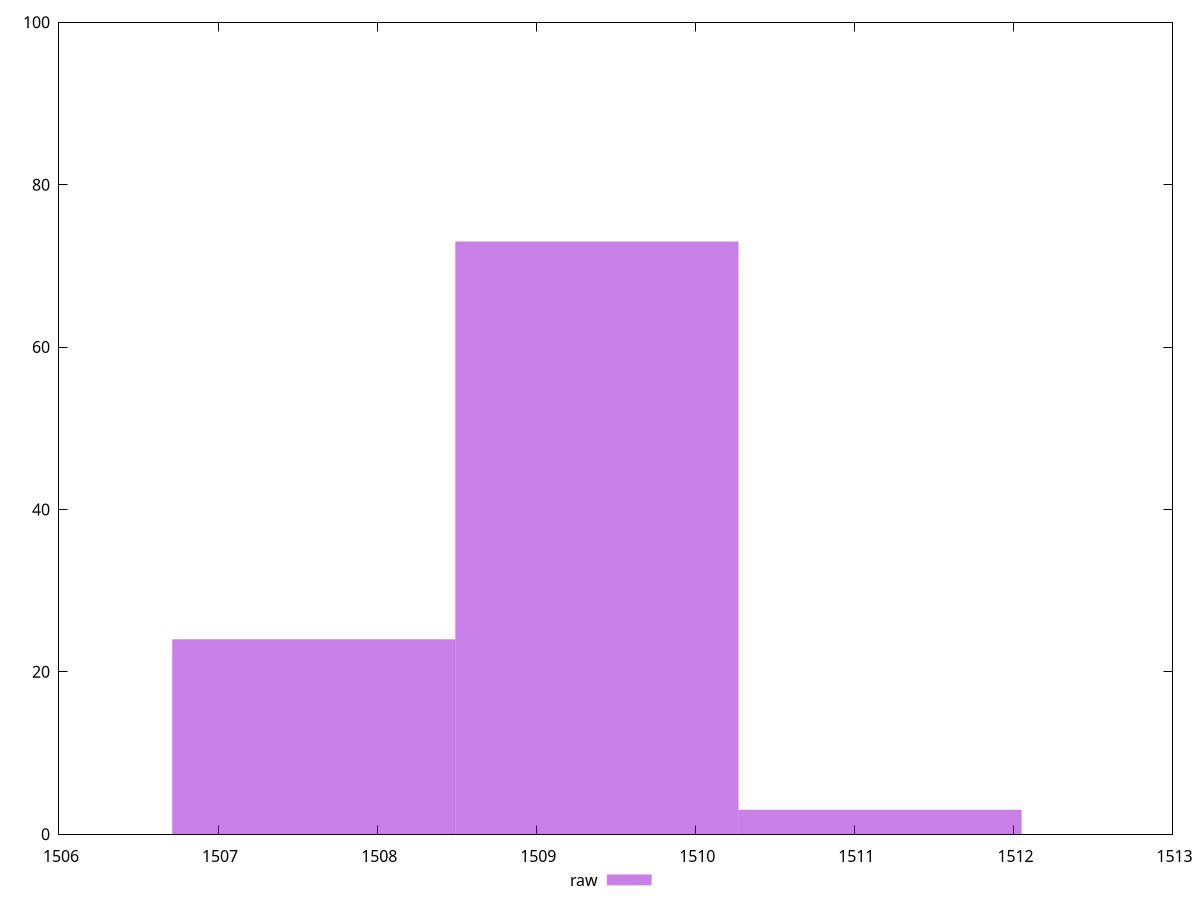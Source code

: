reset
set terminal svg size 640, 490 enhanced background rgb 'white'
set output "reprap/first-contentful-paint/samples/pages+cached+noexternal+nofonts+nosvg+noimg+nocss+nojs/raw/histogram.svg"

$raw <<EOF
1509.3814844274375 73
1507.6015534316505 24
1511.1614154232245 3
EOF

set key outside below
set boxwidth 1.7799309957870726
set yrange [0:100]
set style fill transparent solid 0.5 noborder

plot \
  $raw title "raw" with boxes, \


reset